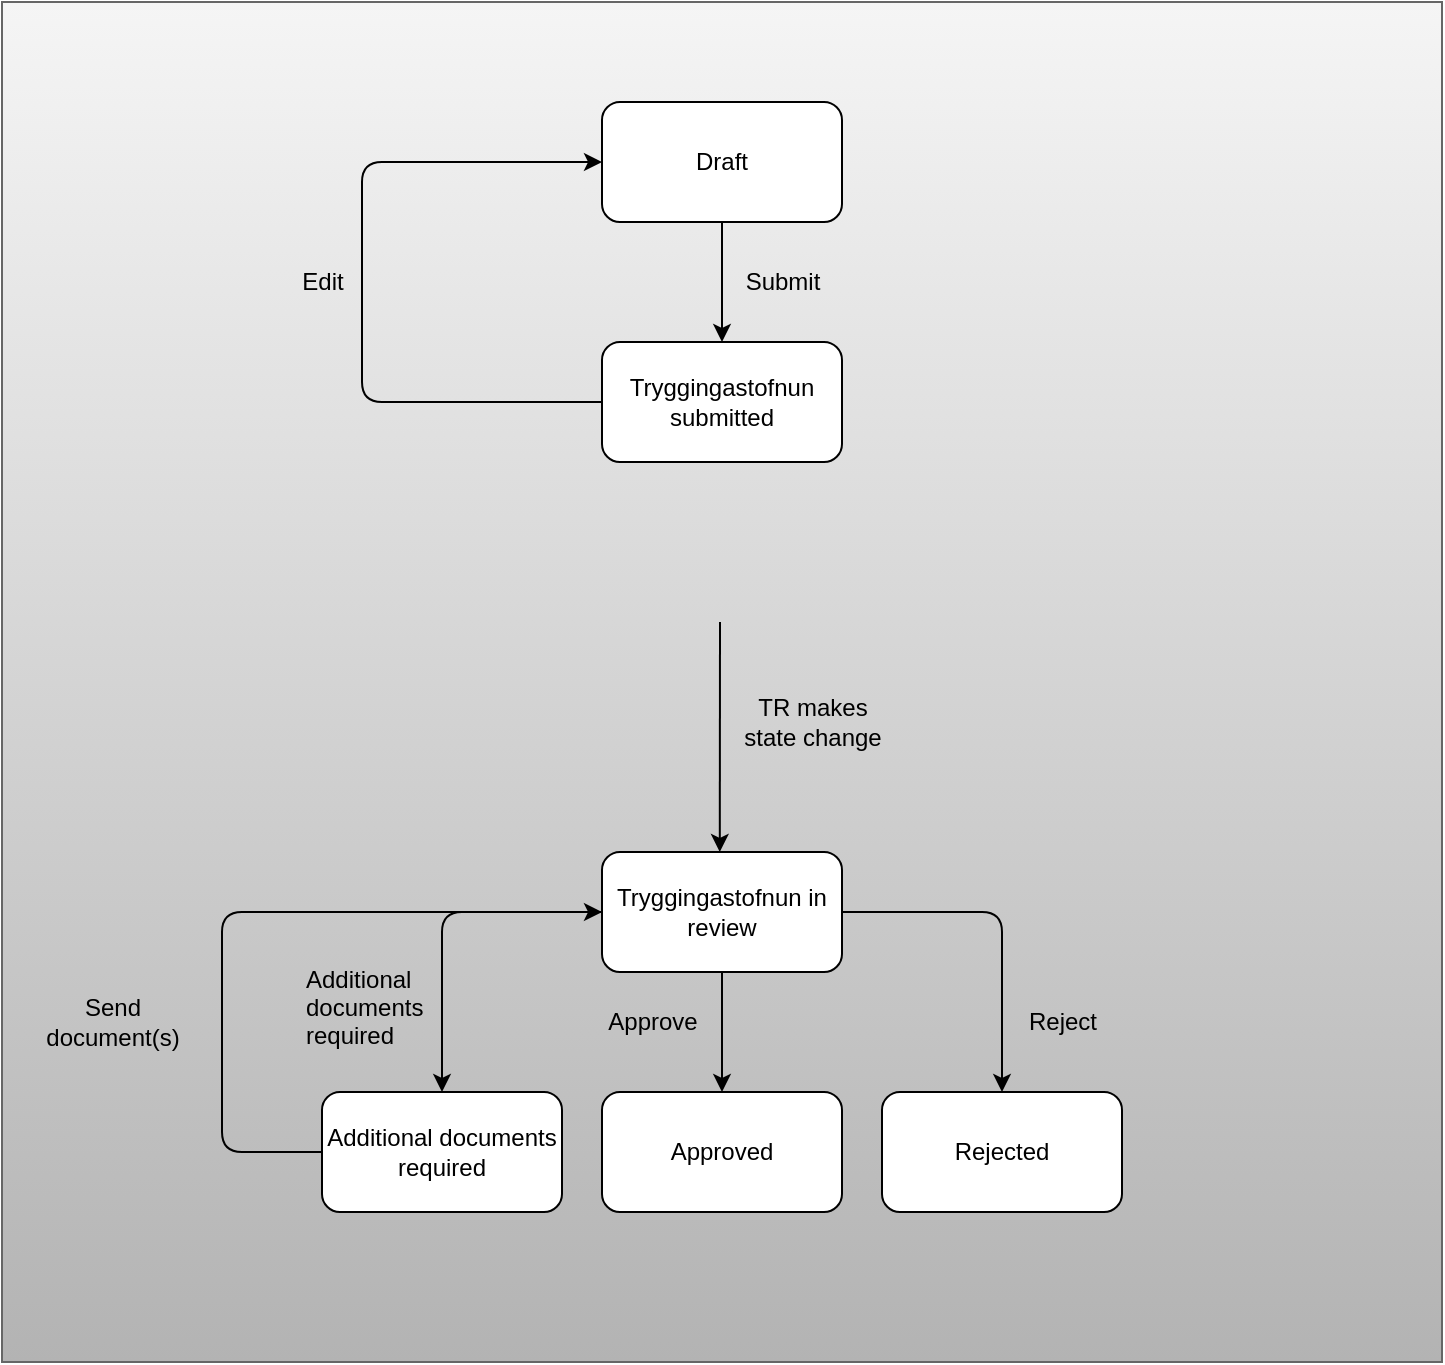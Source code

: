 <mxfile>
    <diagram id="TPfQYejgOXyKDrpABapk" name="Page-1">
        <mxGraphModel dx="2343" dy="1408" grid="1" gridSize="10" guides="1" tooltips="1" connect="1" arrows="1" fold="1" page="1" pageScale="1" pageWidth="827" pageHeight="1169" background="none" math="0" shadow="0">
            <root>
                <mxCell id="0"/>
                <mxCell id="1" parent="0"/>
                <mxCell id="124" value="" style="whiteSpace=wrap;html=1;fillColor=#f5f5f5;gradientColor=#b3b3b3;strokeColor=#666666;" vertex="1" parent="1">
                    <mxGeometry x="-40" y="40" width="720" height="680" as="geometry"/>
                </mxCell>
                <mxCell id="2" value="Draft" style="rounded=1;whiteSpace=wrap;html=1;" parent="1" vertex="1">
                    <mxGeometry x="260" y="90" width="120" height="60" as="geometry"/>
                </mxCell>
                <mxCell id="3" value="Tryggingastofnun submitted" style="rounded=1;whiteSpace=wrap;html=1;" parent="1" vertex="1">
                    <mxGeometry x="260" y="210" width="120" height="60" as="geometry"/>
                </mxCell>
                <mxCell id="4" value="Tryggingastofnun in review" style="rounded=1;whiteSpace=wrap;html=1;" parent="1" vertex="1">
                    <mxGeometry x="260" y="465" width="120" height="60" as="geometry"/>
                </mxCell>
                <mxCell id="6" value="Additional documents required" style="rounded=1;whiteSpace=wrap;html=1;" parent="1" vertex="1">
                    <mxGeometry x="120" y="585" width="120" height="60" as="geometry"/>
                </mxCell>
                <mxCell id="7" value="Approved" style="rounded=1;whiteSpace=wrap;html=1;" parent="1" vertex="1">
                    <mxGeometry x="260" y="585" width="120" height="60" as="geometry"/>
                </mxCell>
                <mxCell id="11" value="" style="endArrow=classic;html=1;entryX=0.5;entryY=0;entryDx=0;entryDy=0;exitX=0.5;exitY=1;exitDx=0;exitDy=0;fontColor=#FFFFFF;strokeColor=#000000;" parent="1" source="2" target="3" edge="1">
                    <mxGeometry width="50" height="50" relative="1" as="geometry">
                        <mxPoint x="410" y="650" as="sourcePoint"/>
                        <mxPoint x="460" y="600" as="targetPoint"/>
                    </mxGeometry>
                </mxCell>
                <mxCell id="13" value="" style="endArrow=classic;html=1;exitX=0;exitY=0.5;exitDx=0;exitDy=0;fontColor=#FFFFFF;strokeColor=#000000;entryX=0.5;entryY=0;entryDx=0;entryDy=0;" parent="1" source="4" target="6" edge="1">
                    <mxGeometry width="50" height="50" relative="1" as="geometry">
                        <mxPoint x="320" y="525" as="sourcePoint"/>
                        <mxPoint x="320" y="585" as="targetPoint"/>
                        <Array as="points">
                            <mxPoint x="180" y="495"/>
                        </Array>
                    </mxGeometry>
                </mxCell>
                <mxCell id="14" value="" style="endArrow=classic;html=1;entryX=0;entryY=0.5;entryDx=0;entryDy=0;exitX=0;exitY=0.5;exitDx=0;exitDy=0;fontColor=#FFFFFF;strokeColor=#000000;" parent="1" source="6" target="4" edge="1">
                    <mxGeometry width="50" height="50" relative="1" as="geometry">
                        <mxPoint x="70" y="615" as="sourcePoint"/>
                        <mxPoint x="70" y="675" as="targetPoint"/>
                        <Array as="points">
                            <mxPoint x="70" y="615"/>
                            <mxPoint x="70" y="495"/>
                        </Array>
                    </mxGeometry>
                </mxCell>
                <mxCell id="15" value="" style="endArrow=classic;html=1;exitX=0;exitY=0.5;exitDx=0;exitDy=0;fontColor=#FFFFFF;strokeColor=#000000;entryX=0;entryY=0.5;entryDx=0;entryDy=0;" parent="1" source="3" target="2" edge="1">
                    <mxGeometry width="50" height="50" relative="1" as="geometry">
                        <mxPoint x="140" y="300" as="sourcePoint"/>
                        <mxPoint x="140" y="120" as="targetPoint"/>
                        <Array as="points">
                            <mxPoint x="140" y="240"/>
                            <mxPoint x="140" y="120"/>
                        </Array>
                    </mxGeometry>
                </mxCell>
                <mxCell id="26" value="Edit" style="text;html=1;align=center;verticalAlign=middle;resizable=0;points=[];autosize=1;strokeColor=none;fillColor=none;fontColor=#000000;" parent="1" vertex="1">
                    <mxGeometry x="100" y="165" width="40" height="30" as="geometry"/>
                </mxCell>
                <mxCell id="28" value="Reject" style="text;html=1;align=center;verticalAlign=middle;resizable=0;points=[];autosize=1;strokeColor=none;fillColor=none;fontColor=#000000;" parent="1" vertex="1">
                    <mxGeometry x="460" y="535" width="60" height="30" as="geometry"/>
                </mxCell>
                <mxCell id="30" value="Submit" style="text;html=1;align=center;verticalAlign=middle;resizable=0;points=[];autosize=1;strokeColor=none;fillColor=none;fontColor=#000000;" parent="1" vertex="1">
                    <mxGeometry x="320" y="165" width="60" height="30" as="geometry"/>
                </mxCell>
                <mxCell id="32" value="Additional&#10;documents &#10;required" style="text;fontColor=#000000;" parent="1" vertex="1">
                    <mxGeometry x="110" y="515" width="65" height="50" as="geometry"/>
                </mxCell>
                <mxCell id="37" value="Approve" style="text;html=1;align=center;verticalAlign=middle;resizable=0;points=[];autosize=1;strokeColor=none;fillColor=none;fontColor=#000000;" parent="1" vertex="1">
                    <mxGeometry x="250" y="535" width="70" height="30" as="geometry"/>
                </mxCell>
                <mxCell id="40" value="Send &lt;br&gt;document(s)" style="text;html=1;align=center;verticalAlign=middle;resizable=0;points=[];autosize=1;strokeColor=none;fillColor=none;fontColor=#000000;" parent="1" vertex="1">
                    <mxGeometry x="-30" y="530" width="90" height="40" as="geometry"/>
                </mxCell>
                <mxCell id="48" value="Rejected" style="rounded=1;whiteSpace=wrap;html=1;" parent="1" vertex="1">
                    <mxGeometry x="400" y="585" width="120" height="60" as="geometry"/>
                </mxCell>
                <mxCell id="50" value="" style="endArrow=classic;html=1;exitX=0.5;exitY=1;exitDx=0;exitDy=0;fontColor=#FFFFFF;strokeColor=#000000;entryX=0.5;entryY=0;entryDx=0;entryDy=0;" parent="1" source="4" target="7" edge="1">
                    <mxGeometry width="50" height="50" relative="1" as="geometry">
                        <mxPoint x="330" y="535" as="sourcePoint"/>
                        <mxPoint x="190" y="595" as="targetPoint"/>
                    </mxGeometry>
                </mxCell>
                <mxCell id="51" value="" style="endArrow=classic;html=1;exitX=1;exitY=0.5;exitDx=0;exitDy=0;fontColor=#FFFFFF;strokeColor=#000000;entryX=0.5;entryY=0;entryDx=0;entryDy=0;" parent="1" source="4" target="48" edge="1">
                    <mxGeometry width="50" height="50" relative="1" as="geometry">
                        <mxPoint x="340" y="545" as="sourcePoint"/>
                        <mxPoint x="200" y="605" as="targetPoint"/>
                        <Array as="points">
                            <mxPoint x="460" y="495"/>
                        </Array>
                    </mxGeometry>
                </mxCell>
                <mxCell id="53" value="TR makes &lt;br&gt;state change" style="text;html=1;align=center;verticalAlign=middle;resizable=0;points=[];autosize=1;strokeColor=none;fillColor=none;fontColor=#000000;" parent="1" vertex="1">
                    <mxGeometry x="320" y="380" width="90" height="40" as="geometry"/>
                </mxCell>
                <mxCell id="54" value="" style="endArrow=classic;html=1;fontColor=#FFFFFF;strokeColor=#000000;entryX=0.5;entryY=0;entryDx=0;entryDy=0;" parent="1" edge="1">
                    <mxGeometry width="50" height="50" relative="1" as="geometry">
                        <mxPoint x="319" y="350" as="sourcePoint"/>
                        <mxPoint x="318.89" y="465" as="targetPoint"/>
                    </mxGeometry>
                </mxCell>
            </root>
        </mxGraphModel>
    </diagram>
</mxfile>